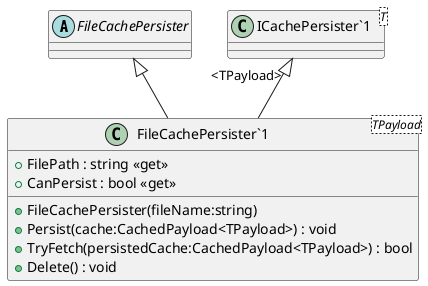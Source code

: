 @startuml
abstract class FileCachePersister {
}
class "FileCachePersister`1"<TPayload> {
    + FileCachePersister(fileName:string)
    + FilePath : string <<get>>
    + CanPersist : bool <<get>>
    + Persist(cache:CachedPayload<TPayload>) : void
    + TryFetch(persistedCache:CachedPayload<TPayload>) : bool
    + Delete() : void
}
class "ICachePersister`1"<T> {
}
FileCachePersister <|-- "FileCachePersister`1"
"ICachePersister`1" "<TPayload>" <|-- "FileCachePersister`1"
@enduml
